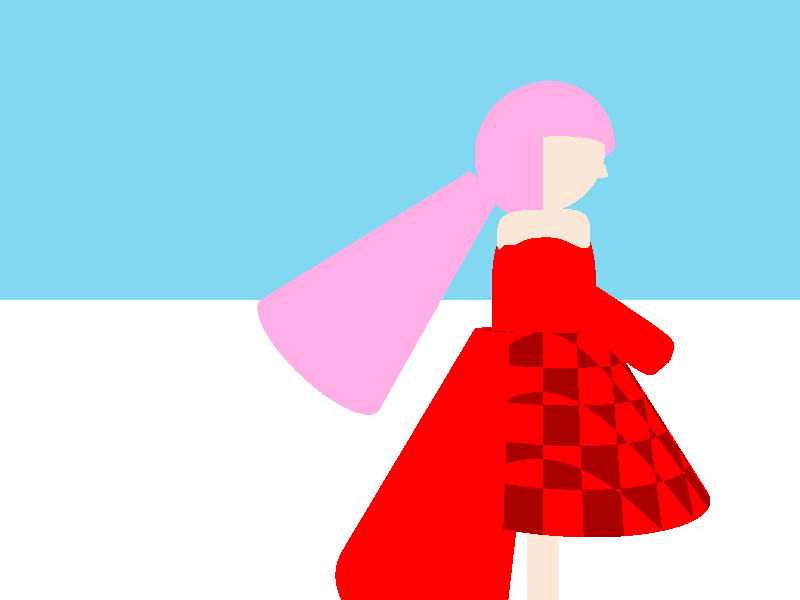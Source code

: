 #include "colors.inc"
#include "shapes.inc"
#include "stones.inc"
#include "textures.inc"

camera {    //カメラの設定
  location<-20, 10, 0>    //カメラを置く位置
  // location<0, 1, -30>    //カメラを置く位置
  // location<-20, 10, 0>    //カメラを置く位置
  // look_at<30, 10, 0>    //カメラで狙う位置
  look_at<100, 10, 30>    //カメラで狙う位置
  angle 70    //視野角度
}

background{ color SummerSky }   //背景の設定

light_source{ <0, 20, -20> color White } //点光源の設定
light_source{ <0, 3, -50> color White } //点光源の設定

object {    //オブジェクトの設定
    Plane_XZ    //XZ平面
    texture{    //テクスチャ指定
        pigment { checker color White color White }    //色指定
    }
}

#declare human = union {
  difference {
    sphere {  //hear
      <0, 15, 0>, 2.3
      pigment { color NeonPink }
    }
    box {
      <-10, 15, -10>, <10, 0, 0>
      pigment { color NeonPink }
    }
  }
  cone {  //hear
    <0, 14, 2>, 0.7
    <0, 8, 8>, 3
    pigment { color NeonPink }
  }
  sphere {  //head
    <0, 15, 0>, 2
    pigment { color Flesh }
  }
  cone {  //nose
    <0, 14.5, -1.9>, 0.1
    <0, 14.1, -1.9>, 0.2
    pigment { color Flesh }
  }
  superellipsoid {  //arm left
    <0.25, 0.25>
    pigment { color Red }
    scale <0.5, 3, 0.5>
    // rotate <0, 0, 110>
    // translate <3.5, 12.5, 0>
    // rotate <0, 0, 45>
    // translate <3.5, 10, 0>
    rotate <45, 0, 40>
    translate <2.3, 10, -1>
  }
  superellipsoid {  //arm right
    <0.25, 0.25>
    pigment{ color Red }
    scale <0.5, 3, 0.5>
    // rotate <0, 0, -110>
    // translate <-3.5, 12.5, 0>
    // rotate <0, 0, -45>
    // translate <-3.5, 10, 0>
    rotate <45, 0, -40>
    translate <-2.3, 10, -1>
  }
  superellipsoid {  //chest
    <0.6, 0.5>
    pigment{ color Flesh }
    scale <1.5, 1, 1.5>
    translate <0, 12, 0>
  }
  superellipsoid {  //dress up
    <0.7, 0.7>
    pigment{ color Red }
    scale <1.7, 3, 1.7>
    translate <0, 10, 0>
  }
  cone {  //doress bottom inner
    <0, 9, 0>, 2
    <0, 4, 0>, 5
    pigment { checker color Red, color Red * 0.4 } 
  }
  difference {  //doress bottom outer
    cone { 
      <0, 9, 0>, 2.3
      <0, 1, 0>, 7
      open
      pigment { color Red }
    }
    box {
      <-10, 0, -10>, <10, 20, 1>
      pigment { color Red }
    }
    cone {
      <0, 9, 0>, 1
      <0, 1, 0>, 6.5
      pigment { color Red }
    }
  }
  cylinder {  //leg left
    <-1.5, 0, 0>, <-1.5, 5, 0>, 0.5 // center of one end, center of other end, radius
    pigment { color Flesh }
  }
  cylinder {  //leg right
    <1.5, 0, 0>, <1.5, 5, 0>, 0.5 // center of one end, center of other end, radius
    pigment { color Flesh }
  }
}

object {
  human
}

